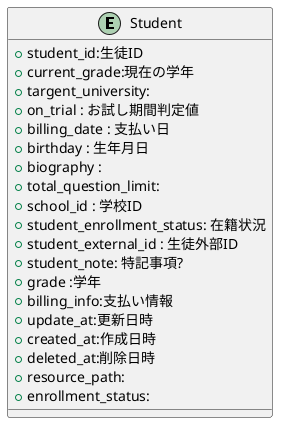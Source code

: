 @startuml

entity "Student" {
    + student_id:生徒ID
    + current_grade:現在の学年
    + targent_university:
    + on_trial : お試し期間判定値
    + billing_date : 支払い日
    + birthday : 生年月日
    + biography : 
    + total_question_limit: 
    + school_id : 学校ID
    + student_enrollment_status: 在籍状況
    + student_external_id : 生徒外部ID
    + student_note: 特記事項?
    + grade :学年
    + billing_info:支払い情報
    + update_at:更新日時
    + created_at:作成日時
    + deleted_at:削除日時
    + resource_path:
    + enrollment_status:
}

@enduml

